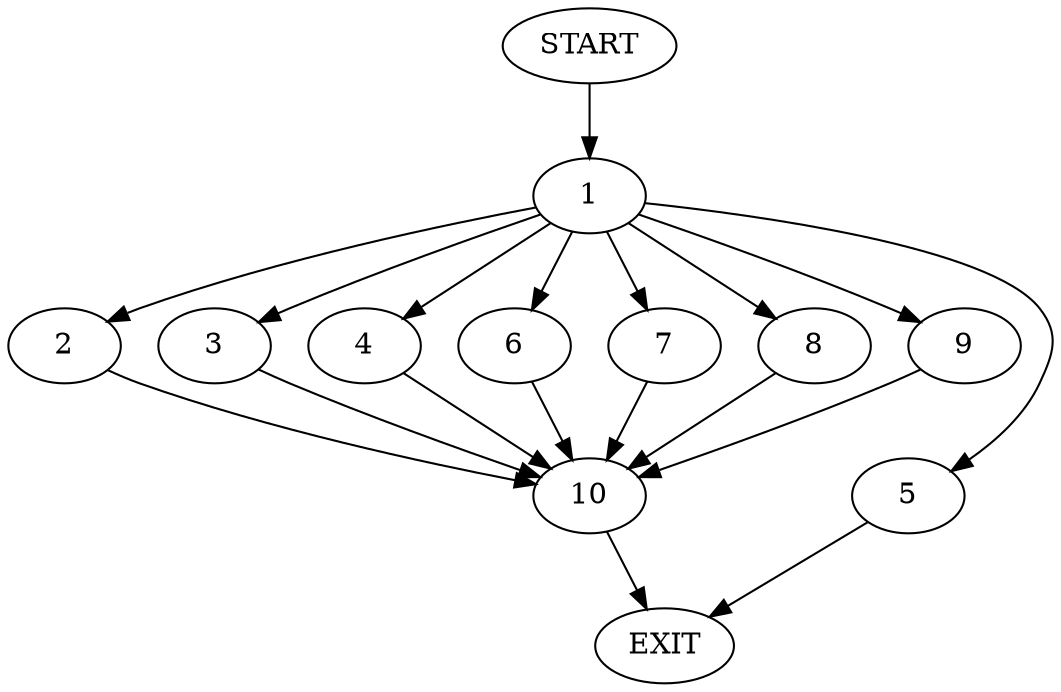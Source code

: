 digraph {
0 [label="START"]
11 [label="EXIT"]
0 -> 1
1 -> 2
1 -> 3
1 -> 4
1 -> 5
1 -> 6
1 -> 7
1 -> 8
1 -> 9
5 -> 11
4 -> 10
7 -> 10
2 -> 10
3 -> 10
8 -> 10
6 -> 10
9 -> 10
10 -> 11
}
